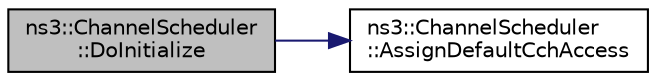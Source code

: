 digraph "ns3::ChannelScheduler::DoInitialize"
{
 // LATEX_PDF_SIZE
  edge [fontname="Helvetica",fontsize="10",labelfontname="Helvetica",labelfontsize="10"];
  node [fontname="Helvetica",fontsize="10",shape=record];
  rankdir="LR";
  Node1 [label="ns3::ChannelScheduler\l::DoInitialize",height=0.2,width=0.4,color="black", fillcolor="grey75", style="filled", fontcolor="black",tooltip="Initialize() implementation."];
  Node1 -> Node2 [color="midnightblue",fontsize="10",style="solid",fontname="Helvetica"];
  Node2 [label="ns3::ChannelScheduler\l::AssignDefaultCchAccess",height=0.2,width=0.4,color="black", fillcolor="white", style="filled",URL="$classns3_1_1_channel_scheduler.html#a9259512c27abac5635dd9c86efc7945c",tooltip="This method will assign default CCH access for CCH."];
}
